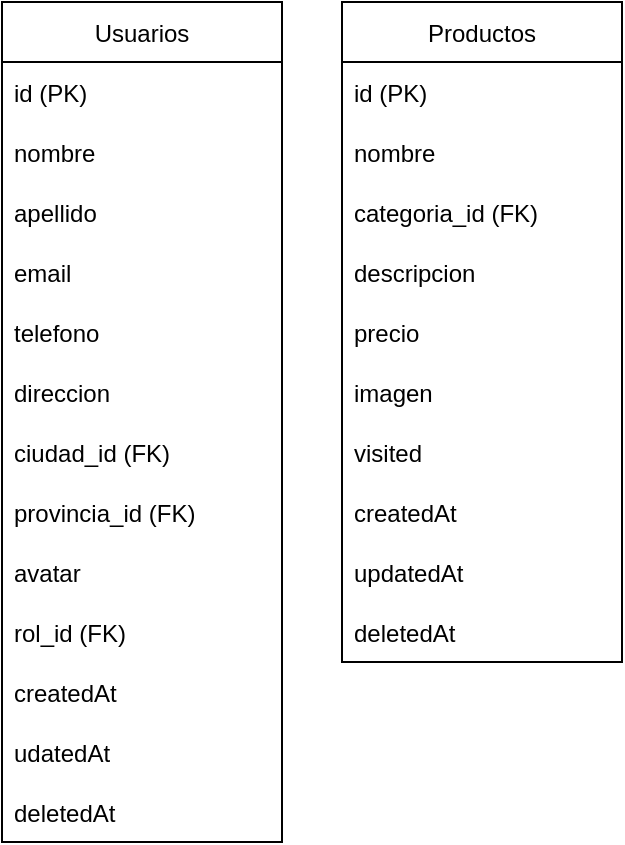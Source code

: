 <mxfile version="17.4.3" type="device"><diagram id="-57bEan6hl3nJwc7eosk" name="Page-1"><mxGraphModel dx="1038" dy="539" grid="1" gridSize="10" guides="1" tooltips="1" connect="1" arrows="1" fold="1" page="1" pageScale="1" pageWidth="827" pageHeight="1169" math="0" shadow="0"><root><mxCell id="0"/><mxCell id="1" parent="0"/><mxCell id="IFSx1yoF23g41mTA8dHe-1" value="Usuarios" style="swimlane;fontStyle=0;childLayout=stackLayout;horizontal=1;startSize=30;horizontalStack=0;resizeParent=1;resizeParentMax=0;resizeLast=0;collapsible=1;marginBottom=0;" vertex="1" parent="1"><mxGeometry x="150" y="100" width="140" height="420" as="geometry"/></mxCell><mxCell id="IFSx1yoF23g41mTA8dHe-2" value="id (PK)" style="text;strokeColor=none;fillColor=none;align=left;verticalAlign=middle;spacingLeft=4;spacingRight=4;overflow=hidden;points=[[0,0.5],[1,0.5]];portConstraint=eastwest;rotatable=0;" vertex="1" parent="IFSx1yoF23g41mTA8dHe-1"><mxGeometry y="30" width="140" height="30" as="geometry"/></mxCell><mxCell id="IFSx1yoF23g41mTA8dHe-3" value="nombre" style="text;strokeColor=none;fillColor=none;align=left;verticalAlign=middle;spacingLeft=4;spacingRight=4;overflow=hidden;points=[[0,0.5],[1,0.5]];portConstraint=eastwest;rotatable=0;" vertex="1" parent="IFSx1yoF23g41mTA8dHe-1"><mxGeometry y="60" width="140" height="30" as="geometry"/></mxCell><mxCell id="IFSx1yoF23g41mTA8dHe-4" value="apellido" style="text;strokeColor=none;fillColor=none;align=left;verticalAlign=middle;spacingLeft=4;spacingRight=4;overflow=hidden;points=[[0,0.5],[1,0.5]];portConstraint=eastwest;rotatable=0;" vertex="1" parent="IFSx1yoF23g41mTA8dHe-1"><mxGeometry y="90" width="140" height="30" as="geometry"/></mxCell><mxCell id="IFSx1yoF23g41mTA8dHe-6" value="email" style="text;strokeColor=none;fillColor=none;align=left;verticalAlign=middle;spacingLeft=4;spacingRight=4;overflow=hidden;points=[[0,0.5],[1,0.5]];portConstraint=eastwest;rotatable=0;" vertex="1" parent="IFSx1yoF23g41mTA8dHe-1"><mxGeometry y="120" width="140" height="30" as="geometry"/></mxCell><mxCell id="IFSx1yoF23g41mTA8dHe-5" value="telefono" style="text;strokeColor=none;fillColor=none;align=left;verticalAlign=middle;spacingLeft=4;spacingRight=4;overflow=hidden;points=[[0,0.5],[1,0.5]];portConstraint=eastwest;rotatable=0;" vertex="1" parent="IFSx1yoF23g41mTA8dHe-1"><mxGeometry y="150" width="140" height="30" as="geometry"/></mxCell><mxCell id="IFSx1yoF23g41mTA8dHe-8" value="direccion" style="text;strokeColor=none;fillColor=none;align=left;verticalAlign=middle;spacingLeft=4;spacingRight=4;overflow=hidden;points=[[0,0.5],[1,0.5]];portConstraint=eastwest;rotatable=0;" vertex="1" parent="IFSx1yoF23g41mTA8dHe-1"><mxGeometry y="180" width="140" height="30" as="geometry"/></mxCell><mxCell id="IFSx1yoF23g41mTA8dHe-9" value="ciudad_id (FK)" style="text;strokeColor=none;fillColor=none;align=left;verticalAlign=middle;spacingLeft=4;spacingRight=4;overflow=hidden;points=[[0,0.5],[1,0.5]];portConstraint=eastwest;rotatable=0;" vertex="1" parent="IFSx1yoF23g41mTA8dHe-1"><mxGeometry y="210" width="140" height="30" as="geometry"/></mxCell><mxCell id="IFSx1yoF23g41mTA8dHe-10" value="provincia_id (FK)" style="text;strokeColor=none;fillColor=none;align=left;verticalAlign=middle;spacingLeft=4;spacingRight=4;overflow=hidden;points=[[0,0.5],[1,0.5]];portConstraint=eastwest;rotatable=0;" vertex="1" parent="IFSx1yoF23g41mTA8dHe-1"><mxGeometry y="240" width="140" height="30" as="geometry"/></mxCell><mxCell id="IFSx1yoF23g41mTA8dHe-7" value="avatar" style="text;strokeColor=none;fillColor=none;align=left;verticalAlign=middle;spacingLeft=4;spacingRight=4;overflow=hidden;points=[[0,0.5],[1,0.5]];portConstraint=eastwest;rotatable=0;" vertex="1" parent="IFSx1yoF23g41mTA8dHe-1"><mxGeometry y="270" width="140" height="30" as="geometry"/></mxCell><mxCell id="IFSx1yoF23g41mTA8dHe-11" value="rol_id (FK)" style="text;strokeColor=none;fillColor=none;align=left;verticalAlign=middle;spacingLeft=4;spacingRight=4;overflow=hidden;points=[[0,0.5],[1,0.5]];portConstraint=eastwest;rotatable=0;" vertex="1" parent="IFSx1yoF23g41mTA8dHe-1"><mxGeometry y="300" width="140" height="30" as="geometry"/></mxCell><mxCell id="IFSx1yoF23g41mTA8dHe-16" value="createdAt" style="text;strokeColor=none;fillColor=none;align=left;verticalAlign=middle;spacingLeft=4;spacingRight=4;overflow=hidden;points=[[0,0.5],[1,0.5]];portConstraint=eastwest;rotatable=0;" vertex="1" parent="IFSx1yoF23g41mTA8dHe-1"><mxGeometry y="330" width="140" height="30" as="geometry"/></mxCell><mxCell id="IFSx1yoF23g41mTA8dHe-17" value="udatedAt" style="text;strokeColor=none;fillColor=none;align=left;verticalAlign=middle;spacingLeft=4;spacingRight=4;overflow=hidden;points=[[0,0.5],[1,0.5]];portConstraint=eastwest;rotatable=0;" vertex="1" parent="IFSx1yoF23g41mTA8dHe-1"><mxGeometry y="360" width="140" height="30" as="geometry"/></mxCell><mxCell id="IFSx1yoF23g41mTA8dHe-18" value="deletedAt" style="text;strokeColor=none;fillColor=none;align=left;verticalAlign=middle;spacingLeft=4;spacingRight=4;overflow=hidden;points=[[0,0.5],[1,0.5]];portConstraint=eastwest;rotatable=0;" vertex="1" parent="IFSx1yoF23g41mTA8dHe-1"><mxGeometry y="390" width="140" height="30" as="geometry"/></mxCell><mxCell id="IFSx1yoF23g41mTA8dHe-12" value="Productos" style="swimlane;fontStyle=0;childLayout=stackLayout;horizontal=1;startSize=30;horizontalStack=0;resizeParent=1;resizeParentMax=0;resizeLast=0;collapsible=1;marginBottom=0;" vertex="1" parent="1"><mxGeometry x="320" y="100" width="140" height="330" as="geometry"/></mxCell><mxCell id="IFSx1yoF23g41mTA8dHe-13" value="id (PK)" style="text;strokeColor=none;fillColor=none;align=left;verticalAlign=middle;spacingLeft=4;spacingRight=4;overflow=hidden;points=[[0,0.5],[1,0.5]];portConstraint=eastwest;rotatable=0;" vertex="1" parent="IFSx1yoF23g41mTA8dHe-12"><mxGeometry y="30" width="140" height="30" as="geometry"/></mxCell><mxCell id="IFSx1yoF23g41mTA8dHe-14" value="nombre" style="text;strokeColor=none;fillColor=none;align=left;verticalAlign=middle;spacingLeft=4;spacingRight=4;overflow=hidden;points=[[0,0.5],[1,0.5]];portConstraint=eastwest;rotatable=0;" vertex="1" parent="IFSx1yoF23g41mTA8dHe-12"><mxGeometry y="60" width="140" height="30" as="geometry"/></mxCell><mxCell id="IFSx1yoF23g41mTA8dHe-15" value="categoria_id (FK)" style="text;strokeColor=none;fillColor=none;align=left;verticalAlign=middle;spacingLeft=4;spacingRight=4;overflow=hidden;points=[[0,0.5],[1,0.5]];portConstraint=eastwest;rotatable=0;" vertex="1" parent="IFSx1yoF23g41mTA8dHe-12"><mxGeometry y="90" width="140" height="30" as="geometry"/></mxCell><mxCell id="IFSx1yoF23g41mTA8dHe-19" value="descripcion" style="text;strokeColor=none;fillColor=none;align=left;verticalAlign=middle;spacingLeft=4;spacingRight=4;overflow=hidden;points=[[0,0.5],[1,0.5]];portConstraint=eastwest;rotatable=0;" vertex="1" parent="IFSx1yoF23g41mTA8dHe-12"><mxGeometry y="120" width="140" height="30" as="geometry"/></mxCell><mxCell id="IFSx1yoF23g41mTA8dHe-20" value="precio" style="text;strokeColor=none;fillColor=none;align=left;verticalAlign=middle;spacingLeft=4;spacingRight=4;overflow=hidden;points=[[0,0.5],[1,0.5]];portConstraint=eastwest;rotatable=0;" vertex="1" parent="IFSx1yoF23g41mTA8dHe-12"><mxGeometry y="150" width="140" height="30" as="geometry"/></mxCell><mxCell id="IFSx1yoF23g41mTA8dHe-21" value="imagen" style="text;strokeColor=none;fillColor=none;align=left;verticalAlign=middle;spacingLeft=4;spacingRight=4;overflow=hidden;points=[[0,0.5],[1,0.5]];portConstraint=eastwest;rotatable=0;" vertex="1" parent="IFSx1yoF23g41mTA8dHe-12"><mxGeometry y="180" width="140" height="30" as="geometry"/></mxCell><mxCell id="IFSx1yoF23g41mTA8dHe-26" value="visited" style="text;strokeColor=none;fillColor=none;align=left;verticalAlign=middle;spacingLeft=4;spacingRight=4;overflow=hidden;points=[[0,0.5],[1,0.5]];portConstraint=eastwest;rotatable=0;" vertex="1" parent="IFSx1yoF23g41mTA8dHe-12"><mxGeometry y="210" width="140" height="30" as="geometry"/></mxCell><mxCell id="IFSx1yoF23g41mTA8dHe-22" value="createdAt" style="text;strokeColor=none;fillColor=none;align=left;verticalAlign=middle;spacingLeft=4;spacingRight=4;overflow=hidden;points=[[0,0.5],[1,0.5]];portConstraint=eastwest;rotatable=0;" vertex="1" parent="IFSx1yoF23g41mTA8dHe-12"><mxGeometry y="240" width="140" height="30" as="geometry"/></mxCell><mxCell id="IFSx1yoF23g41mTA8dHe-23" value="updatedAt" style="text;strokeColor=none;fillColor=none;align=left;verticalAlign=middle;spacingLeft=4;spacingRight=4;overflow=hidden;points=[[0,0.5],[1,0.5]];portConstraint=eastwest;rotatable=0;" vertex="1" parent="IFSx1yoF23g41mTA8dHe-12"><mxGeometry y="270" width="140" height="30" as="geometry"/></mxCell><mxCell id="IFSx1yoF23g41mTA8dHe-25" value="deletedAt" style="text;strokeColor=none;fillColor=none;align=left;verticalAlign=middle;spacingLeft=4;spacingRight=4;overflow=hidden;points=[[0,0.5],[1,0.5]];portConstraint=eastwest;rotatable=0;" vertex="1" parent="IFSx1yoF23g41mTA8dHe-12"><mxGeometry y="300" width="140" height="30" as="geometry"/></mxCell></root></mxGraphModel></diagram></mxfile>